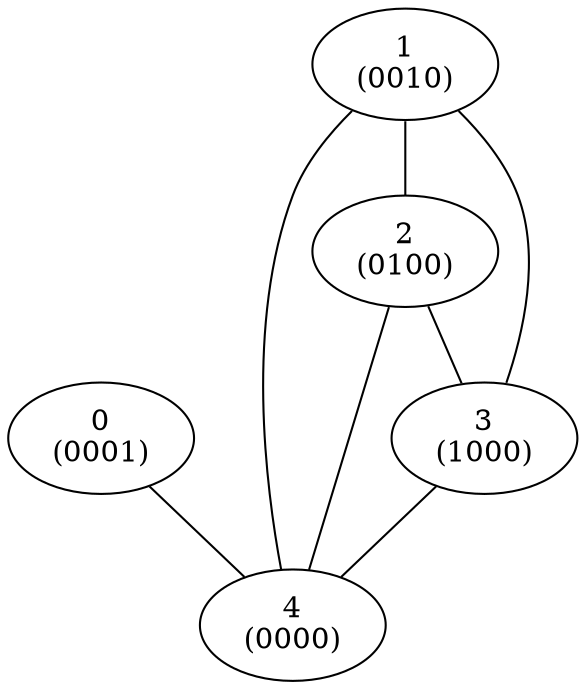 graph fsm {
"0\n(0001)"--"4\n(0000)";
"1\n(0010)"--"4\n(0000)";
"1\n(0010)"--"2\n(0100)";
"1\n(0010)"--"3\n(1000)";
"2\n(0100)"--"3\n(1000)";
"2\n(0100)"--"4\n(0000)";
"3\n(1000)"--"4\n(0000)";
}